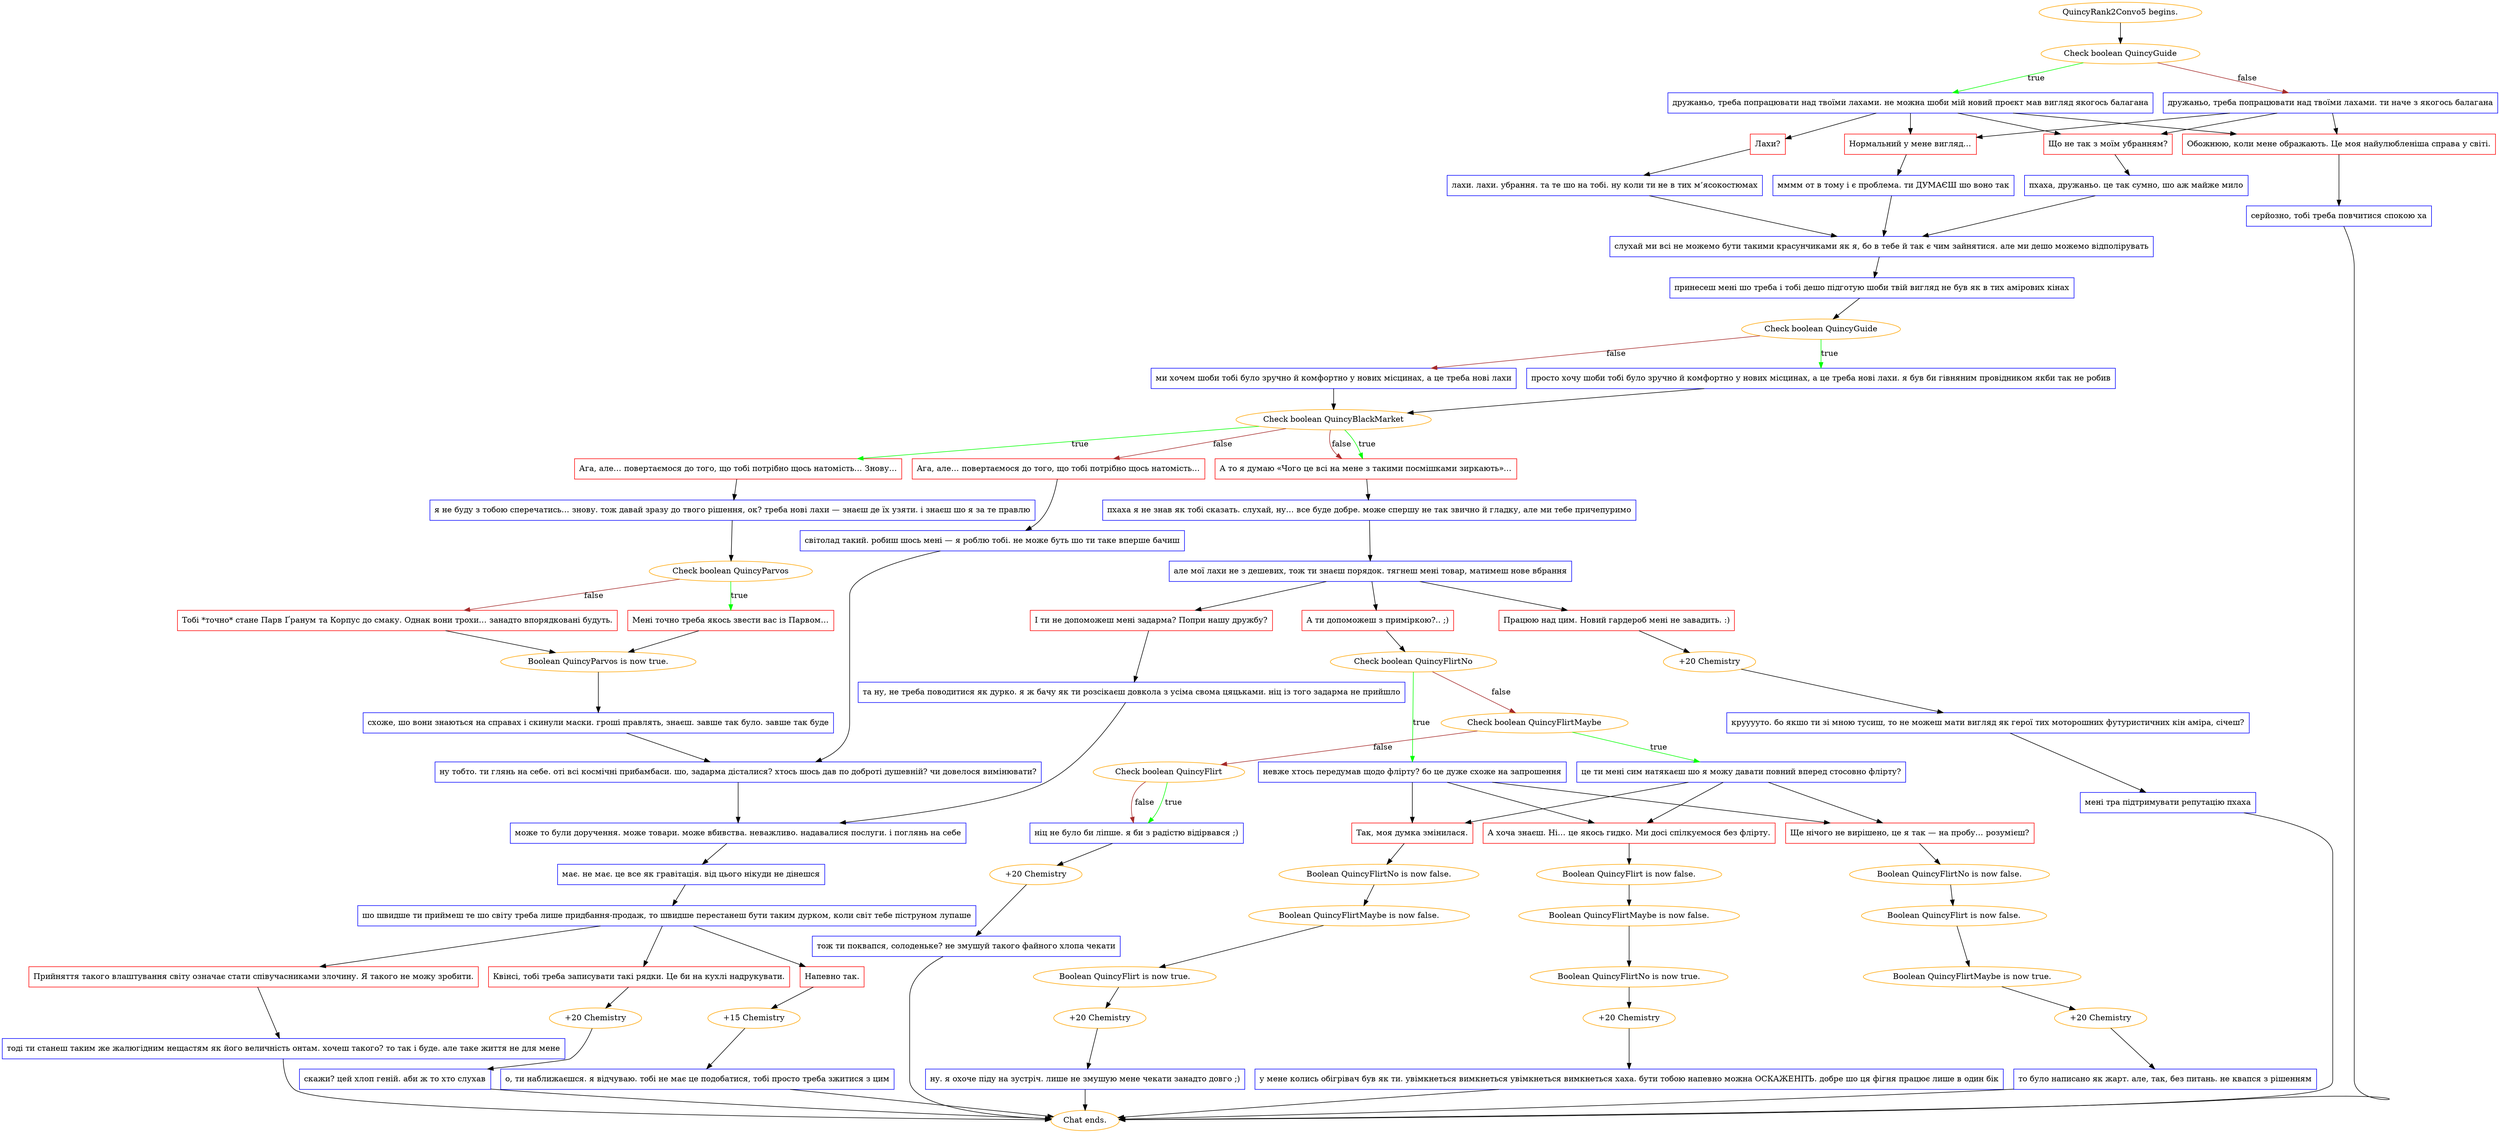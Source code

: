 digraph {
	"QuincyRank2Convo5 begins." [color=orange];
		"QuincyRank2Convo5 begins." -> j1223135592;
	j1223135592 [label="Check boolean QuincyGuide",color=orange];
		j1223135592 -> j2044438311 [label=true,color=green];
		j1223135592 -> j4247391441 [label=false,color=brown];
	j2044438311 [label="дружаньо, треба попрацювати над твоїми лахами. не можна шоби мій новий проєкт мав вигляд якогось балагана",shape=box,color=blue];
		j2044438311 -> j2114963913;
		j2044438311 -> j3600867026;
		j2044438311 -> j3655011025;
		j2044438311 -> j383636194;
	j4247391441 [label="дружаньо, треба попрацювати над твоїми лахами. ти наче з якогось балагана",shape=box,color=blue];
		j4247391441 -> j3600867026;
		j4247391441 -> j3655011025;
		j4247391441 -> j383636194;
	j2114963913 [label="Лахи?",shape=box,color=red];
		j2114963913 -> j3217569823;
	j3600867026 [label="Обожнюю, коли мене ображають. Це моя найулюбленіша справа у світі.",shape=box,color=red];
		j3600867026 -> j666256362;
	j3655011025 [label="Нормальний у мене вигляд…",shape=box,color=red];
		j3655011025 -> j2550092891;
	j383636194 [label="Що не так з моїм убранням?",shape=box,color=red];
		j383636194 -> j1465165483;
	j3217569823 [label="лахи. лахи. убрання. та те шо на тобі. ну коли ти не в тих м’ясокостюмах",shape=box,color=blue];
		j3217569823 -> j3381486244;
	j666256362 [label="серйозно, тобі треба повчитися спокою ха",shape=box,color=blue];
		j666256362 -> "Chat ends.";
	j2550092891 [label="мммм от в тому і є проблема. ти ДУМАЄШ шо воно так",shape=box,color=blue];
		j2550092891 -> j3381486244;
	j1465165483 [label="пхаха, дружаньо. це так сумно, шо аж майже мило",shape=box,color=blue];
		j1465165483 -> j3381486244;
	j3381486244 [label="слухай ми всі не можемо бути такими красунчиками як я, бо в тебе й так є чим зайнятися. але ми дешо можемо відполірувать",shape=box,color=blue];
		j3381486244 -> j3938689936;
	"Chat ends." [color=orange];
	j3938689936 [label="принесеш мені шо треба і тобі дешо підготую шоби твій вигляд не був як в тих амірових кінах",shape=box,color=blue];
		j3938689936 -> j1165337652;
	j1165337652 [label="Check boolean QuincyGuide",color=orange];
		j1165337652 -> j1764779808 [label=true,color=green];
		j1165337652 -> j3464038194 [label=false,color=brown];
	j1764779808 [label="просто хочу шоби тобі було зручно й комфортно у нових місцинах, а це треба нові лахи. я був би гівняним провідником якби так не робив",shape=box,color=blue];
		j1764779808 -> j2393722474;
	j3464038194 [label="ми хочем шоби тобі було зручно й комфортно у нових місцинах, а це треба нові лахи",shape=box,color=blue];
		j3464038194 -> j2393722474;
	j2393722474 [label="Check boolean QuincyBlackMarket",color=orange];
		j2393722474 -> j2901630509 [label=true,color=green];
		j2393722474 -> j931695722 [label=true,color=green];
		j2393722474 -> j159975757 [label=false,color=brown];
		j2393722474 -> j931695722 [label=false,color=brown];
	j2901630509 [label="Ага, але… повертаємося до того, що тобі потрібно щось натомість… Знову…",shape=box,color=red];
		j2901630509 -> j3768048172;
	j931695722 [label="А то я думаю «Чого це всі на мене з такими посмішками зиркають»…",shape=box,color=red];
		j931695722 -> j1671359320;
	j159975757 [label="Ага, але… повертаємося до того, що тобі потрібно щось натомість…",shape=box,color=red];
		j159975757 -> j3788774358;
	j3768048172 [label="я не буду з тобою сперечатись… знову. тож давай зразу до твого рішення, ок? треба нові лахи — знаєш де їх узяти. і знаєш шо я за те правлю",shape=box,color=blue];
		j3768048172 -> j3006997609;
	j1671359320 [label="пхаха я не знав як тобі сказать. слухай, ну… все буде добре. може спершу не так звично й гладку, але ми тебе причепуримо",shape=box,color=blue];
		j1671359320 -> j2394107169;
	j3788774358 [label="світолад такий. робиш шось мені — я роблю тобі. не може буть шо ти таке вперше бачиш",shape=box,color=blue];
		j3788774358 -> j1273927488;
	j3006997609 [label="Check boolean QuincyParvos",color=orange];
		j3006997609 -> j800473689 [label=true,color=green];
		j3006997609 -> j3029851546 [label=false,color=brown];
	j2394107169 [label="але мої лахи не з дешевих, тож ти знаєш порядок. тягнеш мені товар, матимеш нове вбрання",shape=box,color=blue];
		j2394107169 -> j728594346;
		j2394107169 -> j3516474777;
		j2394107169 -> j119019731;
	j1273927488 [label="ну тобто. ти глянь на себе. оті всі космічні прибамбаси. шо, задарма дісталися? хтось шось дав по доброті душевній? чи довелося вимінювати?",shape=box,color=blue];
		j1273927488 -> j99014531;
	j800473689 [label="Мені точно треба якось звести вас із Парвом…",shape=box,color=red];
		j800473689 -> j4270931751;
	j3029851546 [label="Тобі *точно* стане Парв Ґранум та Корпус до смаку. Однак вони трохи… занадто впорядковані будуть.",shape=box,color=red];
		j3029851546 -> j4270931751;
	j728594346 [label="І ти не допоможеш мені задарма? Попри нашу дружбу?",shape=box,color=red];
		j728594346 -> j8435124;
	j3516474777 [label="Працюю над цим. Новий гардероб мені не завадить. :)",shape=box,color=red];
		j3516474777 -> j622211663;
	j119019731 [label="А ти допоможеш з приміркою?.. ;)",shape=box,color=red];
		j119019731 -> j224807043;
	j99014531 [label="може то були доручення. може товари. може вбивства. неважливо. надавалися послуги. і поглянь на себе",shape=box,color=blue];
		j99014531 -> j2741918143;
	j4270931751 [label="Boolean QuincyParvos is now true.",color=orange];
		j4270931751 -> j1852750822;
	j8435124 [label="та ну, не треба поводитися як дурко. я ж бачу як ти розсікаєш довкола з усіма свома цяцьками. ніц із того задарма не прийшло",shape=box,color=blue];
		j8435124 -> j99014531;
	j622211663 [label="+20 Chemistry",color=orange];
		j622211663 -> j210554333;
	j224807043 [label="Check boolean QuincyFlirtNo",color=orange];
		j224807043 -> j464505869 [label=true,color=green];
		j224807043 -> j3963062601 [label=false,color=brown];
	j2741918143 [label="має. не має. це все як гравітація. від цього нікуди не дінешся",shape=box,color=blue];
		j2741918143 -> j1567914823;
	j1852750822 [label="схоже, шо вони знаються на справах і скинули маски. гроші правлять, знаєш. завше так було. завше так буде",shape=box,color=blue];
		j1852750822 -> j1273927488;
	j210554333 [label="крууууто. бо якшо ти зі мною тусиш, то не можеш мати вигляд як герої тих моторошних футуристичних кін аміра, січеш?",shape=box,color=blue];
		j210554333 -> j1230315897;
	j464505869 [label="невже хтось передумав щодо флірту? бо це дуже схоже на запрошення",shape=box,color=blue];
		j464505869 -> j4234576975;
		j464505869 -> j2231763447;
		j464505869 -> j3291911816;
	j3963062601 [label="Check boolean QuincyFlirtMaybe",color=orange];
		j3963062601 -> j984652148 [label=true,color=green];
		j3963062601 -> j361954694 [label=false,color=brown];
	j1567914823 [label="шо швидше ти приймеш те шо світу треба лише придбання-продаж, то швидше перестанеш бути таким дурком, коли світ тебе піструном лупаше",shape=box,color=blue];
		j1567914823 -> j812726023;
		j1567914823 -> j2392458558;
		j1567914823 -> j341201919;
	j1230315897 [label="мені тра підтримувати репутацію пхаха",shape=box,color=blue];
		j1230315897 -> "Chat ends.";
	j4234576975 [label="Так, моя думка змінилася.",shape=box,color=red];
		j4234576975 -> j3198892767;
	j2231763447 [label="А хоча знаєш. Ні… це якось гидко. Ми досі спілкуємося без флірту.",shape=box,color=red];
		j2231763447 -> j2853246832;
	j3291911816 [label="Ще нічого не вирішено, це я так — на пробу… розумієш?",shape=box,color=red];
		j3291911816 -> j23947754;
	j984652148 [label="це ти мені сим натякаєш шо я можу давати повний вперед стосовно флірту?",shape=box,color=blue];
		j984652148 -> j4234576975;
		j984652148 -> j2231763447;
		j984652148 -> j3291911816;
	j361954694 [label="Check boolean QuincyFlirt",color=orange];
		j361954694 -> j3944084717 [label=true,color=green];
		j361954694 -> j3944084717 [label=false,color=brown];
	j812726023 [label="Прийняття такого влаштування світу означає стати співучасниками злочину. Я такого не можу зробити.",shape=box,color=red];
		j812726023 -> j295453648;
	j2392458558 [label="Квінсі, тобі треба записувати такі рядки. Це би на кухлі надрукувати.",shape=box,color=red];
		j2392458558 -> j2703646683;
	j341201919 [label="Напевно так.",shape=box,color=red];
		j341201919 -> j2736273517;
	j3198892767 [label="Boolean QuincyFlirtNo is now false.",color=orange];
		j3198892767 -> j2175400007;
	j2853246832 [label="Boolean QuincyFlirt is now false.",color=orange];
		j2853246832 -> j1862395970;
	j23947754 [label="Boolean QuincyFlirtNo is now false.",color=orange];
		j23947754 -> j1459325038;
	j3944084717 [label="ніц не було би ліпше. я би з радістю відірвався ;)",shape=box,color=blue];
		j3944084717 -> j978119969;
	j295453648 [label="тоді ти станеш таким же жалюгідним нещастям як його величність онтам. хочеш такого? то так і буде. але таке життя не для мене",shape=box,color=blue];
		j295453648 -> "Chat ends.";
	j2703646683 [label="+20 Chemistry",color=orange];
		j2703646683 -> j3021891416;
	j2736273517 [label="+15 Chemistry",color=orange];
		j2736273517 -> j4272663280;
	j2175400007 [label="Boolean QuincyFlirtMaybe is now false.",color=orange];
		j2175400007 -> j2123678556;
	j1862395970 [label="Boolean QuincyFlirtMaybe is now false.",color=orange];
		j1862395970 -> j4287844864;
	j1459325038 [label="Boolean QuincyFlirt is now false.",color=orange];
		j1459325038 -> j3563382021;
	j978119969 [label="+20 Chemistry",color=orange];
		j978119969 -> j3764961918;
	j3021891416 [label="скажи? цей хлоп геній. аби ж то хто слухав",shape=box,color=blue];
		j3021891416 -> "Chat ends.";
	j4272663280 [label="о, ти наближаєшся. я відчуваю. тобі не має це подобатися, тобі просто треба зжитися з цим",shape=box,color=blue];
		j4272663280 -> "Chat ends.";
	j2123678556 [label="Boolean QuincyFlirt is now true.",color=orange];
		j2123678556 -> j4278830117;
	j4287844864 [label="Boolean QuincyFlirtNo is now true.",color=orange];
		j4287844864 -> j190493299;
	j3563382021 [label="Boolean QuincyFlirtMaybe is now true.",color=orange];
		j3563382021 -> j4194116875;
	j3764961918 [label="тож ти поквапся, солоденьке? не змушуй такого файного хлопа чекати",shape=box,color=blue];
		j3764961918 -> "Chat ends.";
	j4278830117 [label="+20 Chemistry",color=orange];
		j4278830117 -> j905463503;
	j190493299 [label="+20 Chemistry",color=orange];
		j190493299 -> j1977316875;
	j4194116875 [label="+20 Chemistry",color=orange];
		j4194116875 -> j456898546;
	j905463503 [label="ну. я охоче піду на зустріч. лише не змушую мене чекати занадто довго ;)",shape=box,color=blue];
		j905463503 -> "Chat ends.";
	j1977316875 [label="у мене колись обігрівач був як ти. увімкнеться вимкнеться увімкнеться вимкнеться хаха. бути тобою напевно можна ОСКАЖЕНІТЬ. добре шо ця фігня працює лише в один бік",shape=box,color=blue];
		j1977316875 -> "Chat ends.";
	j456898546 [label="то було написано як жарт. але, так, без питань. не квапся з рішенням",shape=box,color=blue];
		j456898546 -> "Chat ends.";
}